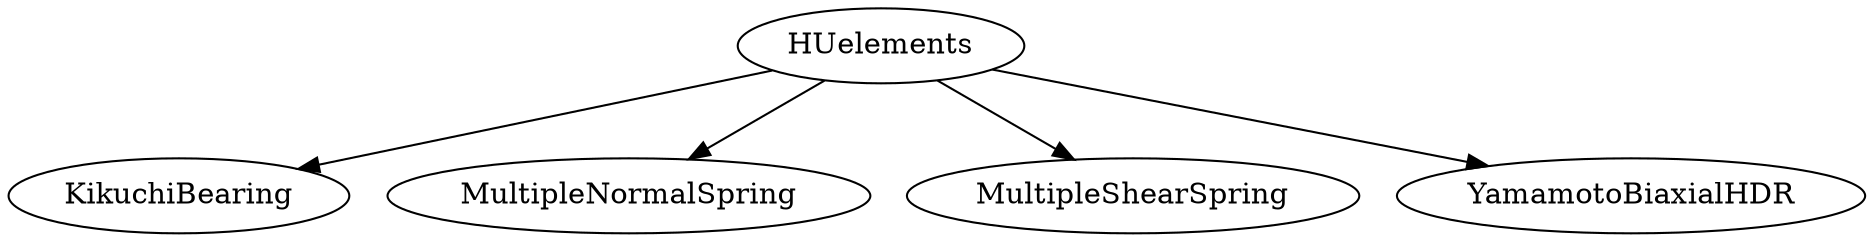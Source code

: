 digraph gra1{
//子图六
HUelements->{"KikuchiBearing";"MultipleNormalSpring";"MultipleShearSpring";"YamamotoBiaxialHDR"}
}